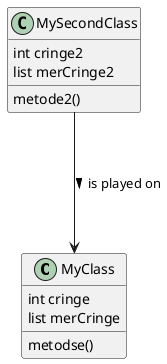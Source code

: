 @startuml test
class MyClass{
    int cringe
    list merCringe
    metodse()
}

class MySecondClass{
    int cringe2
    list merCringe2
    metode2()
}

MySecondClass ---> MyClass : is played on >
@enduml